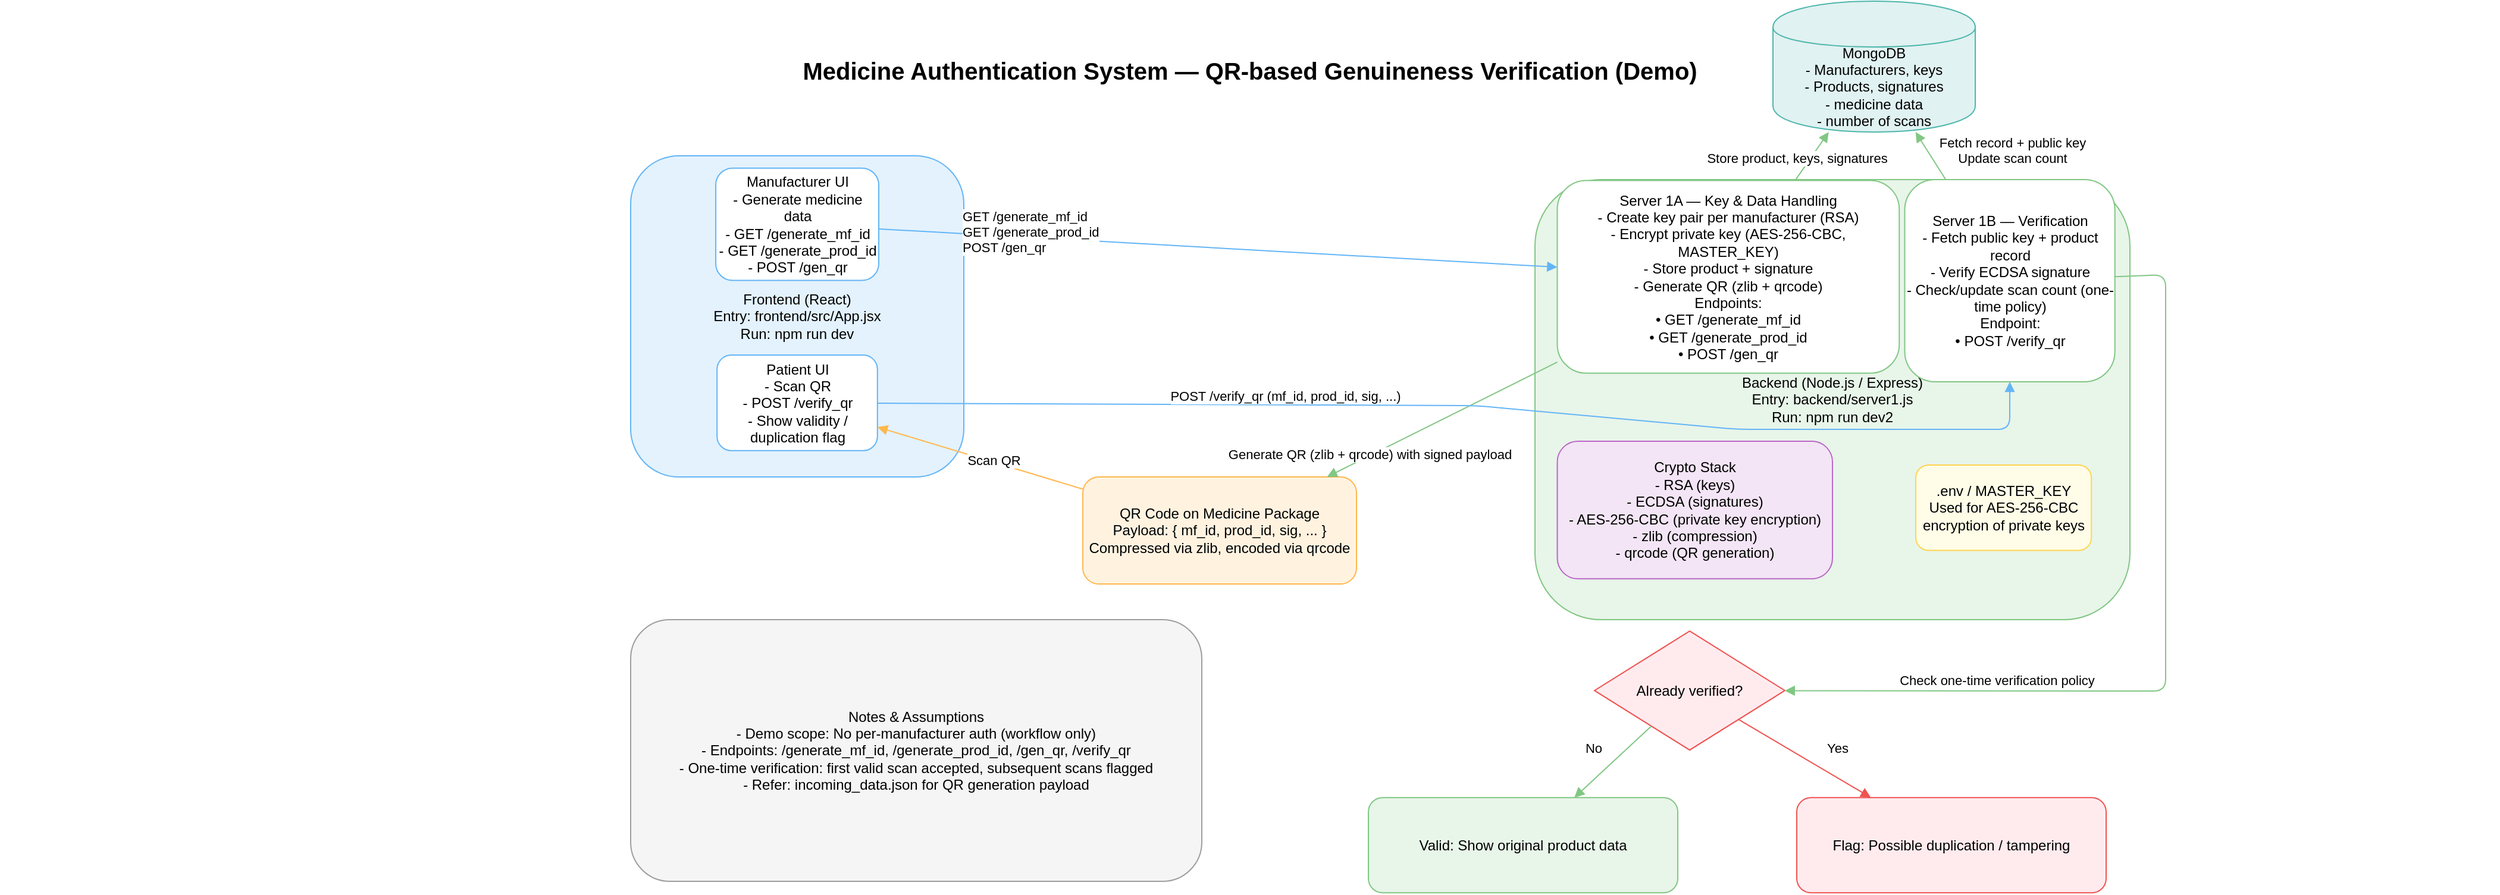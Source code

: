 <mxfile version="28.2.7">
  <diagram name="Page-1" id="zw3Z3AiYXIF59BzGz7CK">
    <mxGraphModel dx="3503" dy="2223" grid="1" gridSize="10" guides="1" tooltips="1" connect="1" arrows="1" fold="1" page="1" pageScale="1" pageWidth="2200" pageHeight="1400" math="0" shadow="0">
      <root>
        <mxCell id="0" />
        <mxCell id="1" parent="0" />
        <mxCell id="title" value="Medicine Authentication System — QR-based Genuineness Verification (Demo)" style="text;html=1;align=center;verticalAlign=top;fontSize=20;fontStyle=1" parent="1" vertex="1">
          <mxGeometry x="-320" y="20" width="2100" height="40" as="geometry" />
        </mxCell>
        <mxCell id="frontend" value="Frontend (React)&#xa;Entry: frontend/src/App.jsx&#xa;Run: npm run dev" style="rounded=1;whiteSpace=wrap;html=1;fillColor=#e3f2fd;strokeColor=#64b5f6" parent="1" vertex="1">
          <mxGeometry x="210" y="110" width="280" height="270" as="geometry" />
        </mxCell>
        <mxCell id="manuUI" value="Manufacturer UI&#xa;- Generate medicine data&#xa;- GET /generate_mf_id&#xa;- GET /generate_prod_id&#xa;- POST /gen_qr" style="rounded=1;whiteSpace=wrap;html=1;fillColor=#ffffff;strokeColor=#64b5f6" parent="frontend" vertex="1">
          <mxGeometry x="71.514" y="10.385" width="136.982" height="94.375" as="geometry" />
        </mxCell>
        <mxCell id="patientUI" value="Patient UI&#xa;- Scan QR&#xa;- POST /verify_qr&#xa;- Show validity / duplication flag" style="rounded=1;whiteSpace=wrap;html=1;fillColor=#ffffff;strokeColor=#64b5f6" parent="frontend" vertex="1">
          <mxGeometry x="72.593" y="167.514" width="134.815" height="80.367" as="geometry" />
        </mxCell>
        <mxCell id="qrPkg" value="QR Code on Medicine Package&#xa;Payload: { mf_id, prod_id, sig, ... }&#xa;Compressed via zlib, encoded via qrcode" style="rounded=1;whiteSpace=wrap;html=1;fillColor=#fff3e0;strokeColor=#ffb74d" parent="1" vertex="1">
          <mxGeometry x="590" y="380" width="230" height="90" as="geometry" />
        </mxCell>
        <mxCell id="backend" value="Backend (Node.js / Express)&#xa;Entry: backend/server1.js&#xa;Run: npm run dev2" style="rounded=1;whiteSpace=wrap;html=1;fillColor=#e8f5e9;strokeColor=#81c784" parent="1" vertex="1">
          <mxGeometry x="970" y="130" width="500" height="370" as="geometry" />
        </mxCell>
        <mxCell id="srv1a" value="Server 1A — Key &amp; Data Handling&#xa;- Create key pair per manufacturer (RSA)&#xa;- Encrypt private key (AES-256-CBC, MASTER_KEY)&#xa;- Store product + signature&#xa;- Generate QR (zlib + qrcode)&#xa;Endpoints:&#xa;• GET /generate_mf_id&#xa;• GET /generate_prod_id&#xa;• POST /gen_qr" style="rounded=1;whiteSpace=wrap;html=1;fillColor=#ffffff;strokeColor=#81c784" parent="backend" vertex="1">
          <mxGeometry x="18.755" y="0.693" width="287.378" height="162.092" as="geometry" />
        </mxCell>
        <mxCell id="srv1b" value="Server 1B — Verification&#xa;- Fetch public key + product record&#xa;- Verify ECDSA signature&#xa;- Check/update scan count (one-time policy)&#xa;Endpoint:&#xa;• POST /verify_qr" style="rounded=1;whiteSpace=wrap;html=1;fillColor=#ffffff;strokeColor=#81c784" parent="backend" vertex="1">
          <mxGeometry x="310.74" width="176.63" height="170" as="geometry" />
        </mxCell>
        <mxCell id="crypto" value="Crypto Stack&#xa;- RSA (keys)&#xa;- ECDSA (signatures)&#xa;- AES-256-CBC (private key encryption)&#xa;- zlib (compression)&#xa;- qrcode (QR generation)" style="rounded=1;whiteSpace=wrap;html=1;fillColor=#f3e5f5;strokeColor=#ba68c8" parent="backend" vertex="1">
          <mxGeometry x="18.76" y="220.002" width="231.25" height="115.625" as="geometry" />
        </mxCell>
        <mxCell id="masterKey" value=".env / MASTER_KEY&#xa;Used for AES-256-CBC encryption of private keys" style="rounded=1;whiteSpace=wrap;html=1;fillColor=#fffde7;strokeColor=#ffd54f" parent="backend" vertex="1">
          <mxGeometry x="319.999" y="239.997" width="147.598" height="71.768" as="geometry" />
        </mxCell>
        <mxCell id="decision" value="Already verified?" style="rhombus;whiteSpace=wrap;html=1;fillColor=#ffebee;strokeColor=#ef5350" parent="1" vertex="1">
          <mxGeometry x="1020" y="509.61" width="160" height="100" as="geometry" />
        </mxCell>
        <mxCell id="validRes" value="Valid: Show original product data" style="rounded=1;whiteSpace=wrap;html=1;fillColor=#e8f5e9;strokeColor=#81c784" parent="1" vertex="1">
          <mxGeometry x="830" y="649.61" width="260" height="80" as="geometry" />
        </mxCell>
        <mxCell id="dupRes" value="Flag: Possible duplication / tampering" style="rounded=1;whiteSpace=wrap;html=1;fillColor=#ffebee;strokeColor=#ef5350" parent="1" vertex="1">
          <mxGeometry x="1190" y="649.61" width="260" height="80" as="geometry" />
        </mxCell>
        <mxCell id="e_manu_to_srv1a" style="endArrow=block;strokeColor=#64b5f6" parent="1" source="manuUI" target="srv1a" edge="1">
          <mxGeometry relative="1" as="geometry">
            <mxPoint x="980" y="190" as="targetPoint" />
          </mxGeometry>
        </mxCell>
        <mxCell id="e_manu_to_srv1a_lbl" value="GET /generate_mf_id&#xa;GET /generate_prod_id&#xa;POST /gen_qr" style="edgeLabel;html=1;align=left;verticalAlign=middle;resizable=0;points=[]" parent="e_manu_to_srv1a" vertex="1" connectable="0">
          <mxGeometry x="0.1" y="-1" relative="1" as="geometry">
            <mxPoint x="-245" y="-16" as="offset" />
          </mxGeometry>
        </mxCell>
        <mxCell id="e_srv1a_to_qr" style="endArrow=block;strokeColor=#81c784" parent="1" source="srv1a" target="qrPkg" edge="1">
          <mxGeometry relative="1" as="geometry" />
        </mxCell>
        <mxCell id="e_srv1a_to_qr_lbl" value="Generate QR (zlib + qrcode) with signed payload" style="edgeLabel;html=1;align=center;verticalAlign=bottom;resizable=0;points=[]" parent="e_srv1a_to_qr" vertex="1" connectable="0">
          <mxGeometry x="0.5" y="-1" relative="1" as="geometry">
            <mxPoint x="-13" y="15" as="offset" />
          </mxGeometry>
        </mxCell>
        <mxCell id="e_qr_to_patient" style="endArrow=block;strokeColor=#ffb74d" parent="1" source="qrPkg" target="patientUI" edge="1">
          <mxGeometry relative="1" as="geometry" />
        </mxCell>
        <mxCell id="e_qr_to_patient_lbl" value="Scan QR" style="edgeLabel;html=1;align=center;verticalAlign=top;resizable=0;points=[]" parent="e_qr_to_patient" vertex="1" connectable="0">
          <mxGeometry x="0.5" y="1" relative="1" as="geometry">
            <mxPoint x="54" y="1" as="offset" />
          </mxGeometry>
        </mxCell>
        <mxCell id="e_patient_to_srv1b" style="endArrow=block;strokeColor=#64b5f6" parent="1" source="patientUI" target="srv1b" edge="1">
          <mxGeometry relative="1" as="geometry">
            <Array as="points">
              <mxPoint x="920" y="320" />
              <mxPoint x="1140" y="340" />
              <mxPoint x="1369" y="340" />
            </Array>
          </mxGeometry>
        </mxCell>
        <mxCell id="e_patient_to_srv1b_lbl" value="POST /verify_qr (mf_id, prod_id, sig, ...)" style="edgeLabel;html=1;align=center;verticalAlign=bottom;resizable=0;points=[]" parent="e_patient_to_srv1b" vertex="1" connectable="0">
          <mxGeometry x="0.5" y="-1" relative="1" as="geometry">
            <mxPoint x="-401" y="-21" as="offset" />
          </mxGeometry>
        </mxCell>
        <mxCell id="e_srv1b_to_decision" style="endArrow=block;strokeColor=#81c784" parent="1" source="srv1b" target="decision" edge="1">
          <mxGeometry relative="1" as="geometry">
            <Array as="points">
              <mxPoint x="1500" y="210" />
              <mxPoint x="1500" y="560" />
            </Array>
          </mxGeometry>
        </mxCell>
        <mxCell id="e_srv1b_to_decision_lbl" value="Check one-time verification policy" style="edgeLabel;html=1;align=center;verticalAlign=bottom;resizable=0;points=[]" parent="e_srv1b_to_decision" vertex="1" connectable="0">
          <mxGeometry x="0.5" y="-1" relative="1" as="geometry">
            <mxPoint y="1" as="offset" />
          </mxGeometry>
        </mxCell>
        <mxCell id="e_decision_to_valid" style="endArrow=block;strokeColor=#81c784" parent="1" source="decision" target="validRes" edge="1">
          <mxGeometry relative="1" as="geometry" />
        </mxCell>
        <mxCell id="e_decision_to_valid_lbl" value="No" style="edgeLabel;html=1;align=center;verticalAlign=bottom;resizable=0;points=[]" parent="e_decision_to_valid" vertex="1" connectable="0">
          <mxGeometry x="0.5" y="-1" relative="1" as="geometry">
            <mxPoint y="-18" as="offset" />
          </mxGeometry>
        </mxCell>
        <mxCell id="e_decision_to_dup" style="endArrow=block;strokeColor=#ef5350" parent="1" source="decision" target="dupRes" edge="1">
          <mxGeometry relative="1" as="geometry" />
        </mxCell>
        <mxCell id="e_decision_to_dup_lbl" value="Yes" style="edgeLabel;html=1;align=center;verticalAlign=bottom;resizable=0;points=[]" parent="e_decision_to_dup" vertex="1" connectable="0">
          <mxGeometry x="0.5" y="-1" relative="1" as="geometry">
            <mxPoint y="-18" as="offset" />
          </mxGeometry>
        </mxCell>
        <mxCell id="notes" value="Notes &amp; Assumptions&#xa;- Demo scope: No per-manufacturer auth (workflow only)&#xa;- Endpoints: /generate_mf_id, /generate_prod_id, /gen_qr, /verify_qr&#xa;- One-time verification: first valid scan accepted, subsequent scans flagged&#xa;- Refer: incoming_data.json for QR generation payload" style="rounded=1;whiteSpace=wrap;html=1;fillColor=#f5f5f5;strokeColor=#9e9e9e" parent="1" vertex="1">
          <mxGeometry x="210" y="500" width="480" height="220" as="geometry" />
        </mxCell>
        <mxCell id="db" value="MongoDB&lt;br&gt;- Manufacturers, keys&lt;br&gt;- Products, signatures&lt;br&gt;- medicine data&lt;br&gt;- number of scans" style="shape=cylinder;whiteSpace=wrap;html=1;boundedLbl=1;backgroundOutline=1;fillColor=#e0f2f1;strokeColor=#4db6ac" parent="1" vertex="1">
          <mxGeometry x="1170" y="-20" width="170" height="110" as="geometry" />
        </mxCell>
        <mxCell id="e_srv1a_to_db" style="endArrow=block;strokeColor=#81c784" parent="1" source="srv1a" target="db" edge="1">
          <mxGeometry relative="1" as="geometry" />
        </mxCell>
        <mxCell id="e_srv1a_to_db_lbl" value="Store product, keys, signatures" style="edgeLabel;html=1;align=center;verticalAlign=bottom;resizable=0;points=[]" parent="e_srv1a_to_db" vertex="1" connectable="0">
          <mxGeometry x="0.5" y="-1" relative="1" as="geometry">
            <mxPoint x="-21" y="20" as="offset" />
          </mxGeometry>
        </mxCell>
        <mxCell id="e_srv1b_to_db" style="endArrow=block;strokeColor=#81c784" parent="1" source="srv1b" target="db" edge="1">
          <mxGeometry relative="1" as="geometry" />
        </mxCell>
        <mxCell id="e_srv1b_to_db_lbl" value="Fetch record + public key&#xa;Update scan count" style="edgeLabel;html=1;align=center;verticalAlign=bottom;resizable=0;points=[]" parent="e_srv1b_to_db" vertex="1" connectable="0">
          <mxGeometry x="0.5" y="-1" relative="1" as="geometry">
            <mxPoint x="74" y="21" as="offset" />
          </mxGeometry>
        </mxCell>
      </root>
    </mxGraphModel>
  </diagram>
</mxfile>
